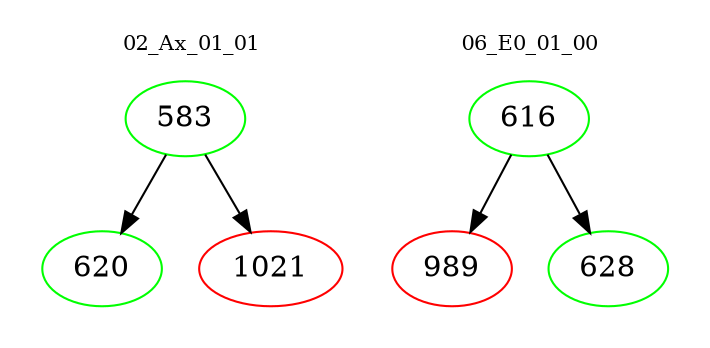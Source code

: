 digraph{
subgraph cluster_0 {
color = white
label = "02_Ax_01_01";
fontsize=10;
T0_583 [label="583", color="green"]
T0_583 -> T0_620 [color="black"]
T0_620 [label="620", color="green"]
T0_583 -> T0_1021 [color="black"]
T0_1021 [label="1021", color="red"]
}
subgraph cluster_1 {
color = white
label = "06_E0_01_00";
fontsize=10;
T1_616 [label="616", color="green"]
T1_616 -> T1_989 [color="black"]
T1_989 [label="989", color="red"]
T1_616 -> T1_628 [color="black"]
T1_628 [label="628", color="green"]
}
}
